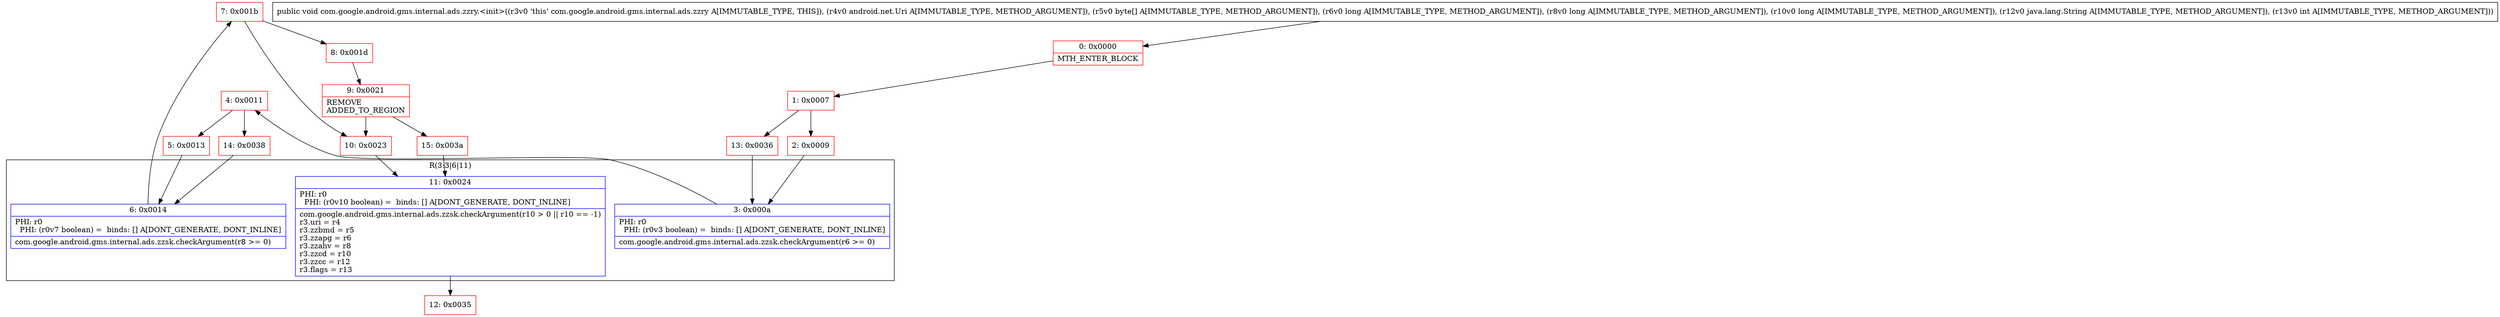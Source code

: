 digraph "CFG forcom.google.android.gms.internal.ads.zzry.\<init\>(Landroid\/net\/Uri;[BJJJLjava\/lang\/String;I)V" {
subgraph cluster_Region_1389440675 {
label = "R(3:3|6|11)";
node [shape=record,color=blue];
Node_3 [shape=record,label="{3\:\ 0x000a|PHI: r0 \l  PHI: (r0v3 boolean) =  binds: [] A[DONT_GENERATE, DONT_INLINE]\l|com.google.android.gms.internal.ads.zzsk.checkArgument(r6 \>= 0)\l}"];
Node_6 [shape=record,label="{6\:\ 0x0014|PHI: r0 \l  PHI: (r0v7 boolean) =  binds: [] A[DONT_GENERATE, DONT_INLINE]\l|com.google.android.gms.internal.ads.zzsk.checkArgument(r8 \>= 0)\l}"];
Node_11 [shape=record,label="{11\:\ 0x0024|PHI: r0 \l  PHI: (r0v10 boolean) =  binds: [] A[DONT_GENERATE, DONT_INLINE]\l|com.google.android.gms.internal.ads.zzsk.checkArgument(r10 \> 0 \|\| r10 == \-1)\lr3.uri = r4\lr3.zzbmd = r5\lr3.zzapg = r6\lr3.zzahv = r8\lr3.zzcd = r10\lr3.zzcc = r12\lr3.flags = r13\l}"];
}
Node_0 [shape=record,color=red,label="{0\:\ 0x0000|MTH_ENTER_BLOCK\l}"];
Node_1 [shape=record,color=red,label="{1\:\ 0x0007}"];
Node_2 [shape=record,color=red,label="{2\:\ 0x0009}"];
Node_4 [shape=record,color=red,label="{4\:\ 0x0011}"];
Node_5 [shape=record,color=red,label="{5\:\ 0x0013}"];
Node_7 [shape=record,color=red,label="{7\:\ 0x001b}"];
Node_8 [shape=record,color=red,label="{8\:\ 0x001d}"];
Node_9 [shape=record,color=red,label="{9\:\ 0x0021|REMOVE\lADDED_TO_REGION\l}"];
Node_10 [shape=record,color=red,label="{10\:\ 0x0023}"];
Node_12 [shape=record,color=red,label="{12\:\ 0x0035}"];
Node_13 [shape=record,color=red,label="{13\:\ 0x0036}"];
Node_14 [shape=record,color=red,label="{14\:\ 0x0038}"];
Node_15 [shape=record,color=red,label="{15\:\ 0x003a}"];
MethodNode[shape=record,label="{public void com.google.android.gms.internal.ads.zzry.\<init\>((r3v0 'this' com.google.android.gms.internal.ads.zzry A[IMMUTABLE_TYPE, THIS]), (r4v0 android.net.Uri A[IMMUTABLE_TYPE, METHOD_ARGUMENT]), (r5v0 byte[] A[IMMUTABLE_TYPE, METHOD_ARGUMENT]), (r6v0 long A[IMMUTABLE_TYPE, METHOD_ARGUMENT]), (r8v0 long A[IMMUTABLE_TYPE, METHOD_ARGUMENT]), (r10v0 long A[IMMUTABLE_TYPE, METHOD_ARGUMENT]), (r12v0 java.lang.String A[IMMUTABLE_TYPE, METHOD_ARGUMENT]), (r13v0 int A[IMMUTABLE_TYPE, METHOD_ARGUMENT])) }"];
MethodNode -> Node_0;
Node_3 -> Node_4;
Node_6 -> Node_7;
Node_11 -> Node_12;
Node_0 -> Node_1;
Node_1 -> Node_2;
Node_1 -> Node_13;
Node_2 -> Node_3;
Node_4 -> Node_5;
Node_4 -> Node_14;
Node_5 -> Node_6;
Node_7 -> Node_8;
Node_7 -> Node_10;
Node_8 -> Node_9;
Node_9 -> Node_10;
Node_9 -> Node_15;
Node_10 -> Node_11;
Node_13 -> Node_3;
Node_14 -> Node_6;
Node_15 -> Node_11;
}

